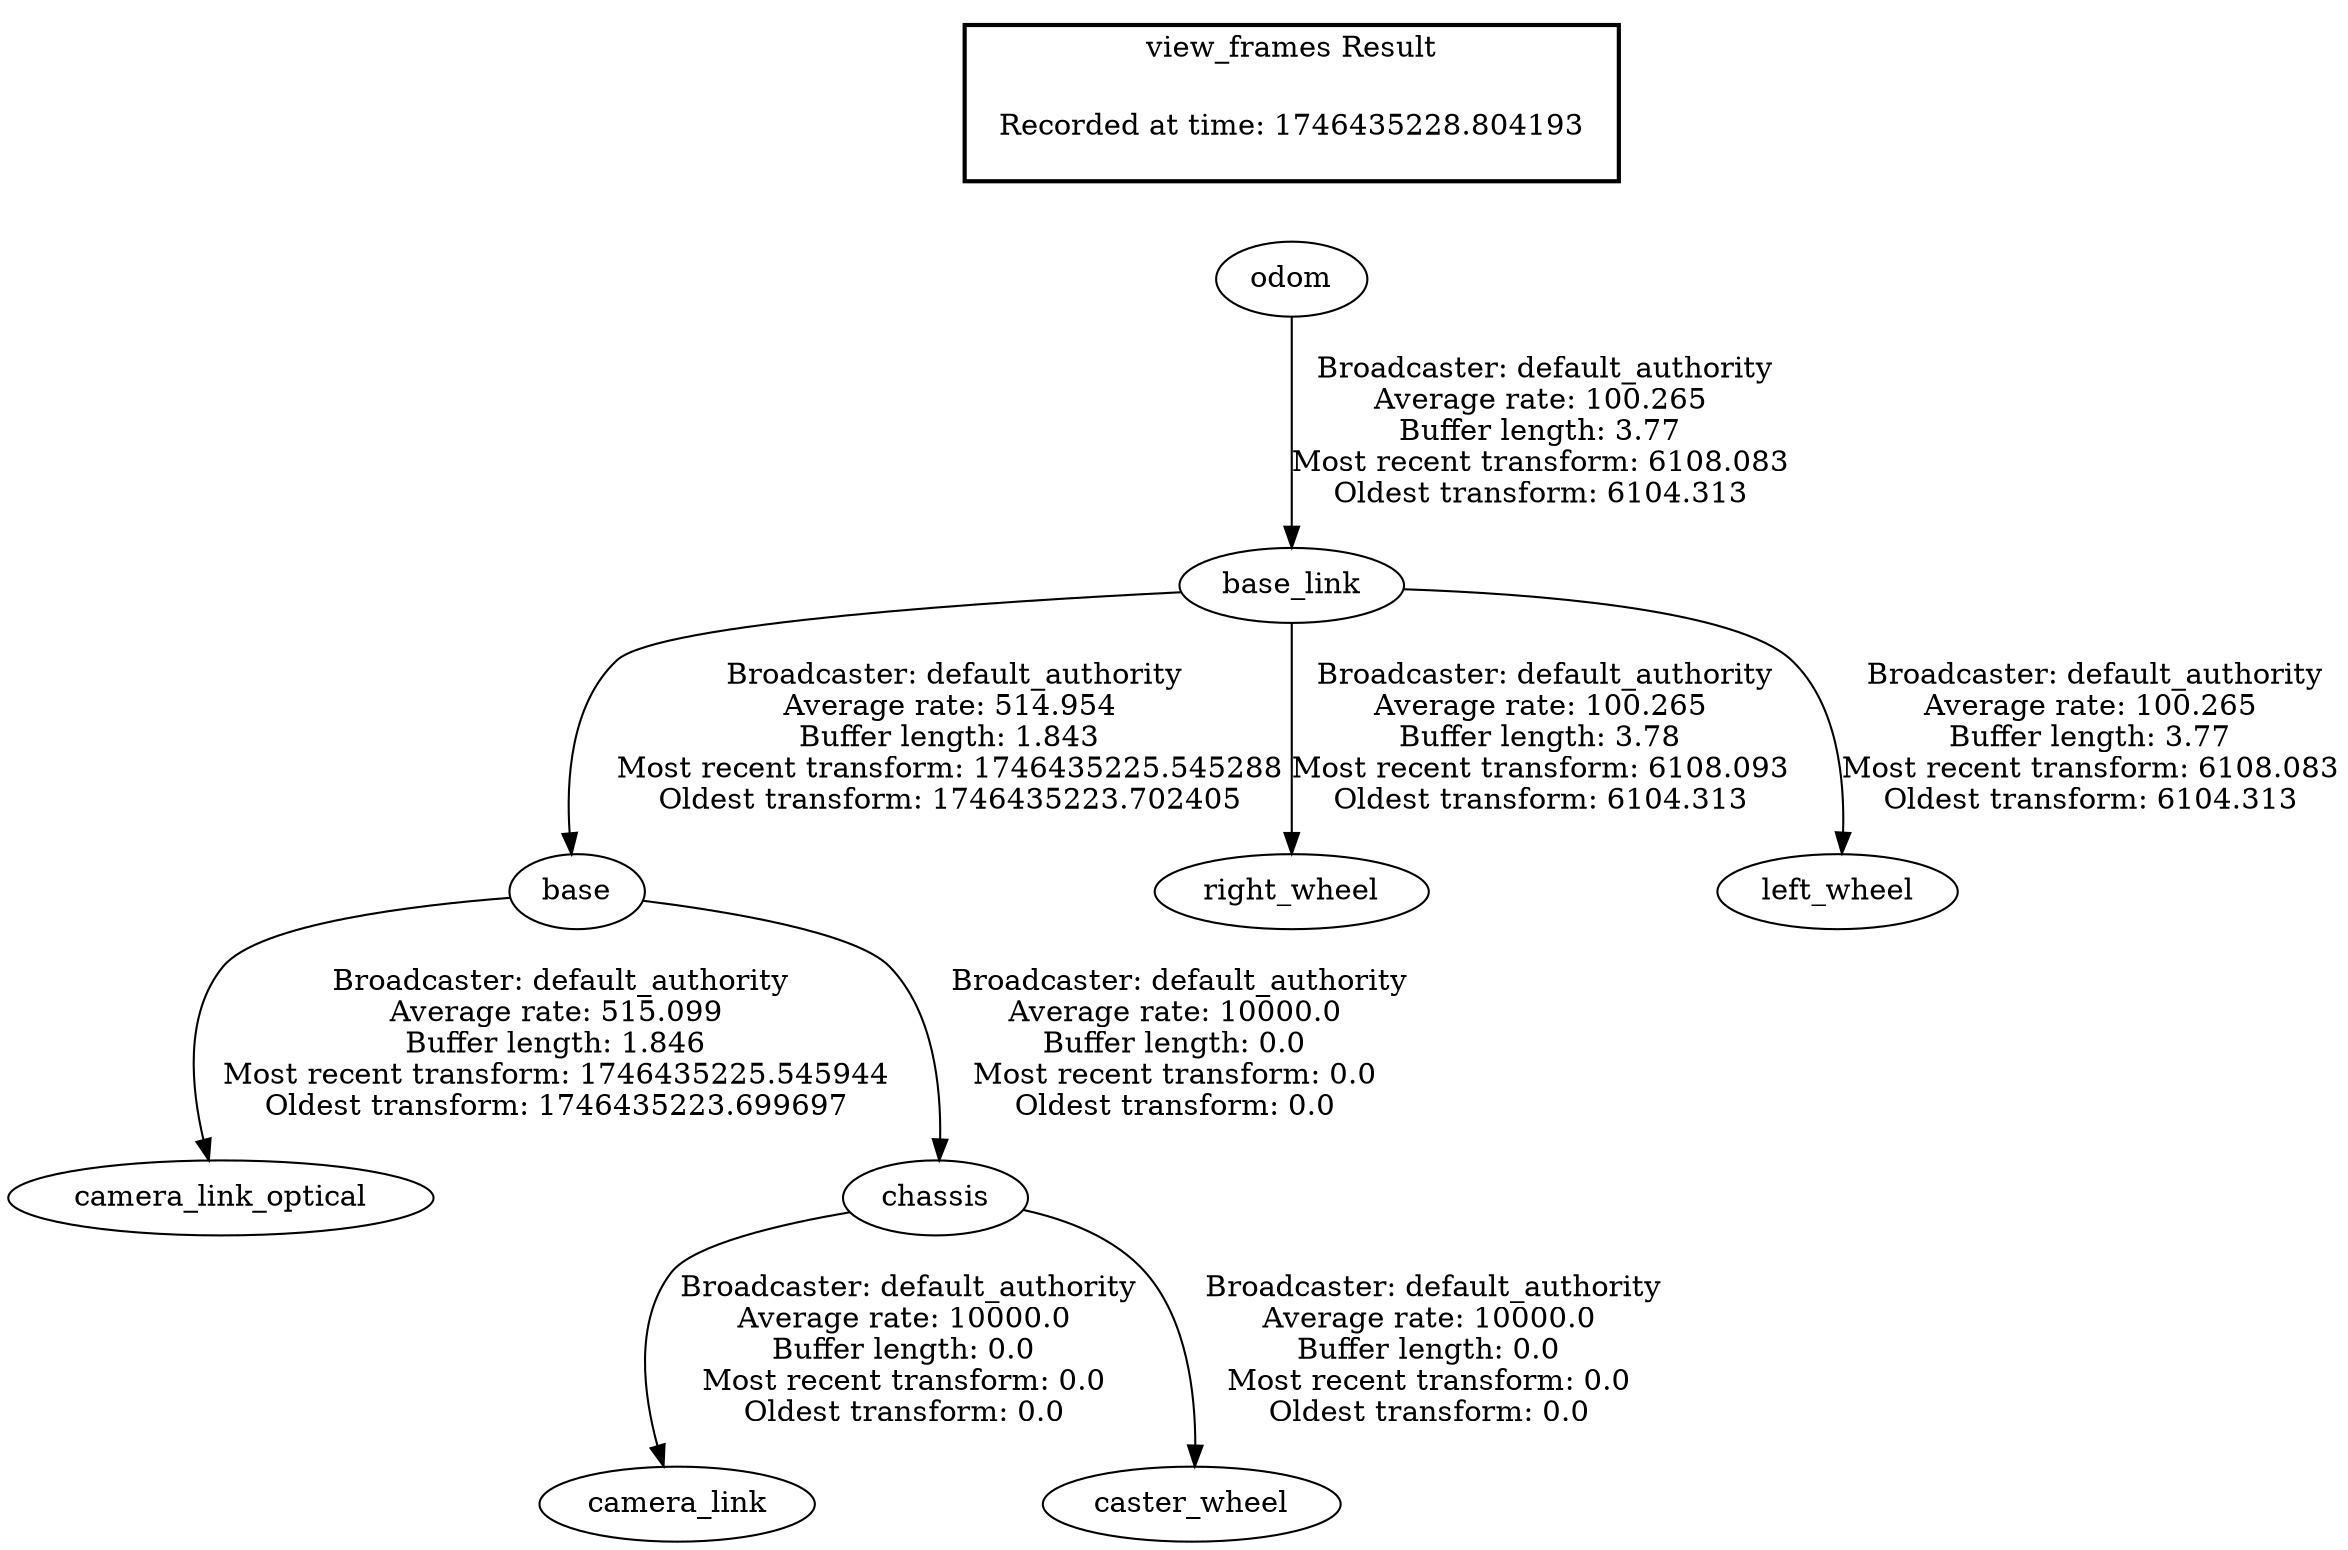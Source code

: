 digraph G {
"base" -> "camera_link_optical"[label=" Broadcaster: default_authority\nAverage rate: 515.099\nBuffer length: 1.846\nMost recent transform: 1746435225.545944\nOldest transform: 1746435223.699697\n"];
"base_link" -> "base"[label=" Broadcaster: default_authority\nAverage rate: 514.954\nBuffer length: 1.843\nMost recent transform: 1746435225.545288\nOldest transform: 1746435223.702405\n"];
"chassis" -> "camera_link"[label=" Broadcaster: default_authority\nAverage rate: 10000.0\nBuffer length: 0.0\nMost recent transform: 0.0\nOldest transform: 0.0\n"];
"base" -> "chassis"[label=" Broadcaster: default_authority\nAverage rate: 10000.0\nBuffer length: 0.0\nMost recent transform: 0.0\nOldest transform: 0.0\n"];
"chassis" -> "caster_wheel"[label=" Broadcaster: default_authority\nAverage rate: 10000.0\nBuffer length: 0.0\nMost recent transform: 0.0\nOldest transform: 0.0\n"];
"odom" -> "base_link"[label=" Broadcaster: default_authority\nAverage rate: 100.265\nBuffer length: 3.77\nMost recent transform: 6108.083\nOldest transform: 6104.313\n"];
"base_link" -> "right_wheel"[label=" Broadcaster: default_authority\nAverage rate: 100.265\nBuffer length: 3.78\nMost recent transform: 6108.093\nOldest transform: 6104.313\n"];
"base_link" -> "left_wheel"[label=" Broadcaster: default_authority\nAverage rate: 100.265\nBuffer length: 3.77\nMost recent transform: 6108.083\nOldest transform: 6104.313\n"];
edge [style=invis];
 subgraph cluster_legend { style=bold; color=black; label ="view_frames Result";
"Recorded at time: 1746435228.804193"[ shape=plaintext ] ;
}->"odom";
}